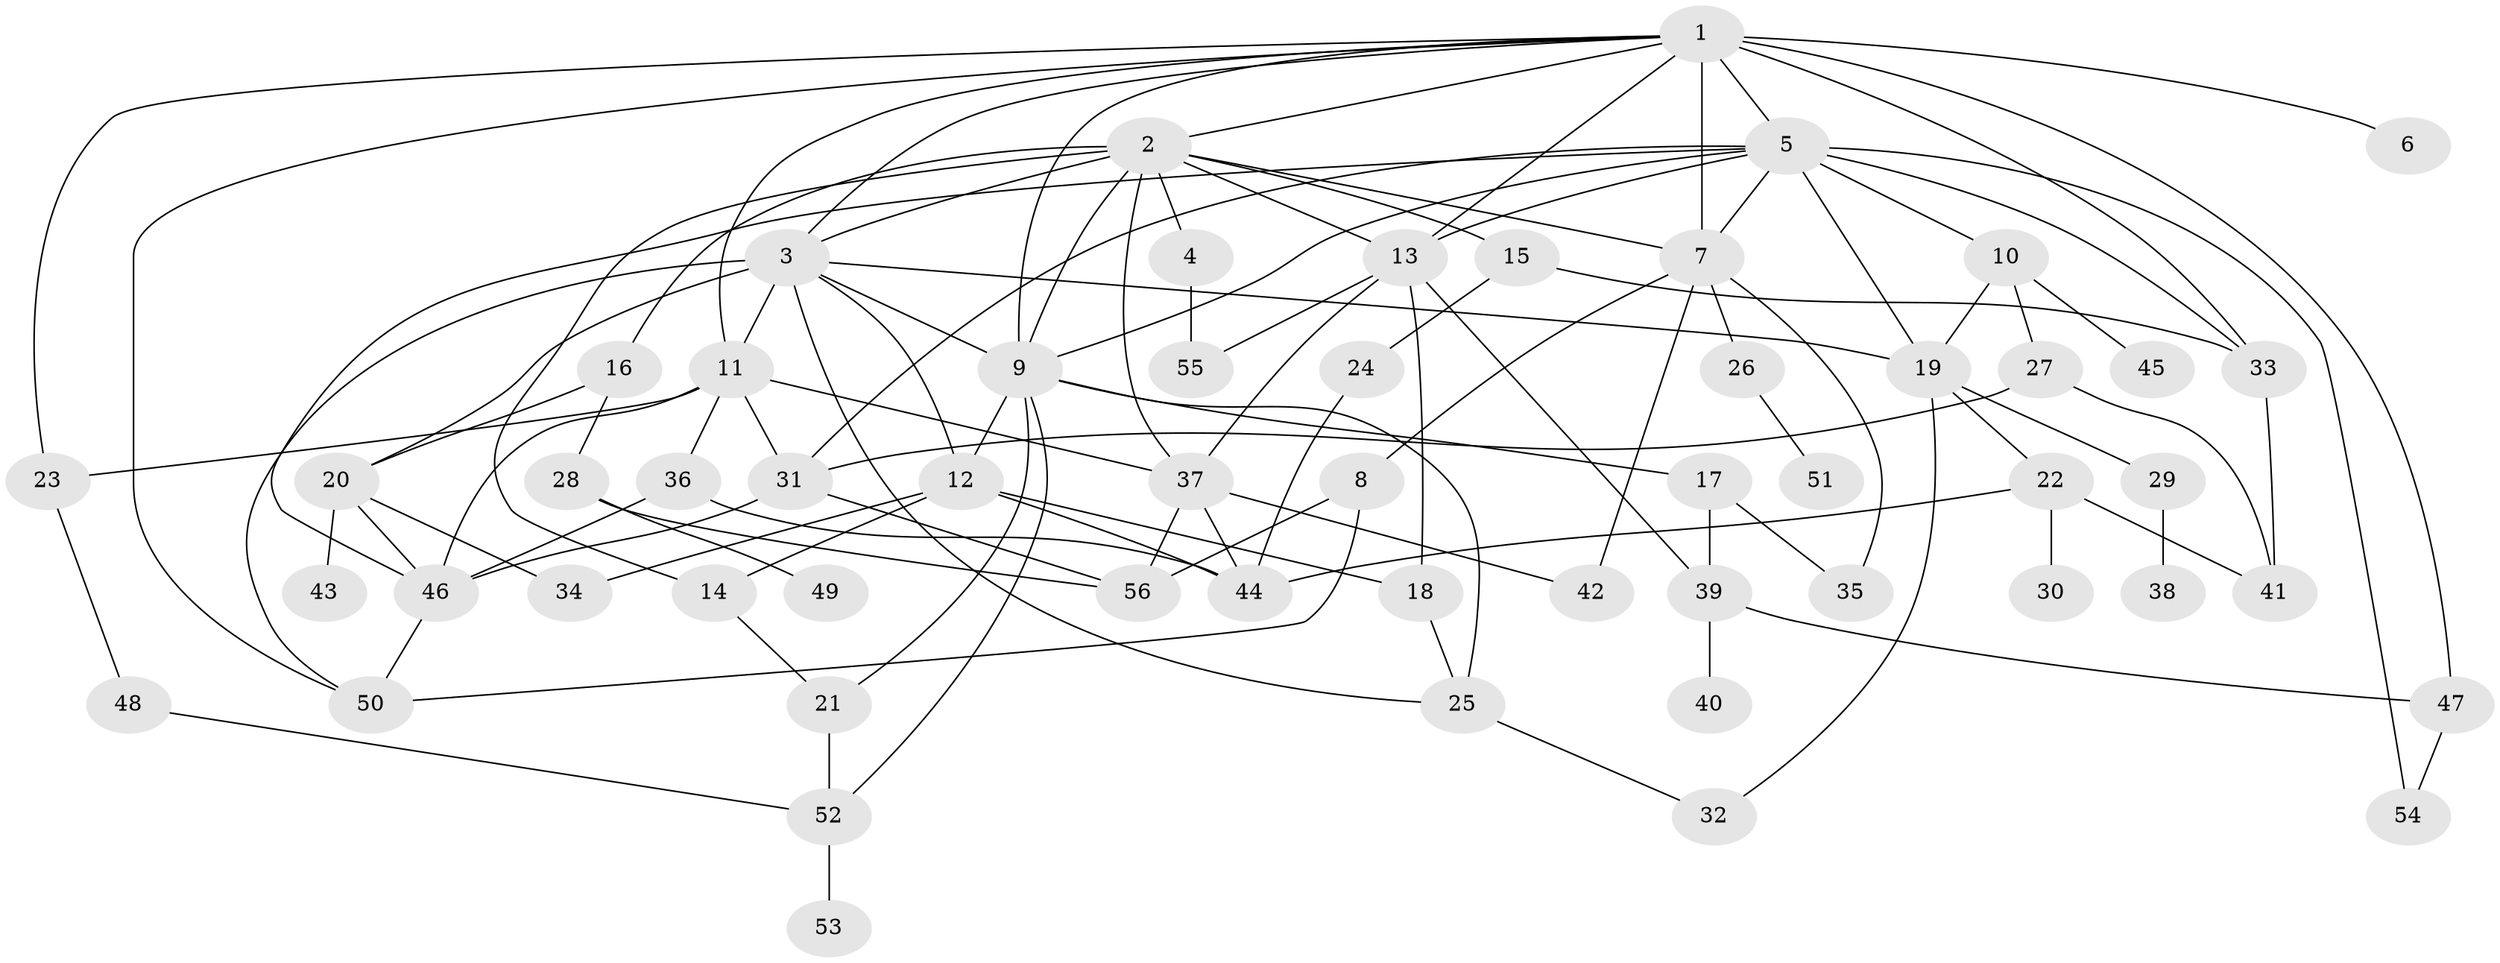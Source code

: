 // original degree distribution, {5: 0.044642857142857144, 9: 0.017857142857142856, 6: 0.044642857142857144, 3: 0.20535714285714285, 7: 0.008928571428571428, 4: 0.17857142857142858, 8: 0.008928571428571428, 1: 0.1875, 2: 0.29464285714285715, 10: 0.008928571428571428}
// Generated by graph-tools (version 1.1) at 2025/34/03/09/25 02:34:27]
// undirected, 56 vertices, 106 edges
graph export_dot {
graph [start="1"]
  node [color=gray90,style=filled];
  1;
  2;
  3;
  4;
  5;
  6;
  7;
  8;
  9;
  10;
  11;
  12;
  13;
  14;
  15;
  16;
  17;
  18;
  19;
  20;
  21;
  22;
  23;
  24;
  25;
  26;
  27;
  28;
  29;
  30;
  31;
  32;
  33;
  34;
  35;
  36;
  37;
  38;
  39;
  40;
  41;
  42;
  43;
  44;
  45;
  46;
  47;
  48;
  49;
  50;
  51;
  52;
  53;
  54;
  55;
  56;
  1 -- 2 [weight=1.0];
  1 -- 3 [weight=1.0];
  1 -- 5 [weight=1.0];
  1 -- 6 [weight=5.0];
  1 -- 7 [weight=2.0];
  1 -- 9 [weight=1.0];
  1 -- 11 [weight=1.0];
  1 -- 13 [weight=1.0];
  1 -- 23 [weight=1.0];
  1 -- 33 [weight=1.0];
  1 -- 47 [weight=1.0];
  1 -- 50 [weight=1.0];
  2 -- 3 [weight=1.0];
  2 -- 4 [weight=1.0];
  2 -- 7 [weight=1.0];
  2 -- 9 [weight=1.0];
  2 -- 13 [weight=1.0];
  2 -- 14 [weight=1.0];
  2 -- 15 [weight=1.0];
  2 -- 16 [weight=1.0];
  2 -- 37 [weight=1.0];
  3 -- 9 [weight=1.0];
  3 -- 11 [weight=1.0];
  3 -- 12 [weight=1.0];
  3 -- 19 [weight=1.0];
  3 -- 20 [weight=1.0];
  3 -- 25 [weight=1.0];
  3 -- 50 [weight=1.0];
  4 -- 55 [weight=1.0];
  5 -- 7 [weight=1.0];
  5 -- 9 [weight=1.0];
  5 -- 10 [weight=1.0];
  5 -- 13 [weight=1.0];
  5 -- 19 [weight=2.0];
  5 -- 31 [weight=1.0];
  5 -- 33 [weight=1.0];
  5 -- 46 [weight=1.0];
  5 -- 54 [weight=1.0];
  7 -- 8 [weight=1.0];
  7 -- 26 [weight=1.0];
  7 -- 35 [weight=1.0];
  7 -- 42 [weight=1.0];
  8 -- 50 [weight=1.0];
  8 -- 56 [weight=1.0];
  9 -- 12 [weight=1.0];
  9 -- 17 [weight=1.0];
  9 -- 21 [weight=1.0];
  9 -- 25 [weight=1.0];
  9 -- 52 [weight=1.0];
  10 -- 19 [weight=1.0];
  10 -- 27 [weight=1.0];
  10 -- 45 [weight=1.0];
  11 -- 23 [weight=1.0];
  11 -- 31 [weight=1.0];
  11 -- 36 [weight=1.0];
  11 -- 37 [weight=3.0];
  11 -- 46 [weight=1.0];
  12 -- 14 [weight=1.0];
  12 -- 18 [weight=1.0];
  12 -- 34 [weight=1.0];
  12 -- 44 [weight=1.0];
  13 -- 18 [weight=1.0];
  13 -- 37 [weight=1.0];
  13 -- 39 [weight=1.0];
  13 -- 55 [weight=1.0];
  14 -- 21 [weight=1.0];
  15 -- 24 [weight=1.0];
  15 -- 33 [weight=1.0];
  16 -- 20 [weight=1.0];
  16 -- 28 [weight=1.0];
  17 -- 35 [weight=1.0];
  17 -- 39 [weight=1.0];
  18 -- 25 [weight=1.0];
  19 -- 22 [weight=1.0];
  19 -- 29 [weight=1.0];
  19 -- 32 [weight=1.0];
  20 -- 34 [weight=1.0];
  20 -- 43 [weight=2.0];
  20 -- 46 [weight=1.0];
  21 -- 52 [weight=1.0];
  22 -- 30 [weight=1.0];
  22 -- 41 [weight=1.0];
  22 -- 44 [weight=1.0];
  23 -- 48 [weight=1.0];
  24 -- 44 [weight=1.0];
  25 -- 32 [weight=1.0];
  26 -- 51 [weight=1.0];
  27 -- 31 [weight=2.0];
  27 -- 41 [weight=1.0];
  28 -- 49 [weight=1.0];
  28 -- 56 [weight=1.0];
  29 -- 38 [weight=1.0];
  31 -- 46 [weight=1.0];
  31 -- 56 [weight=1.0];
  33 -- 41 [weight=1.0];
  36 -- 44 [weight=1.0];
  36 -- 46 [weight=1.0];
  37 -- 42 [weight=1.0];
  37 -- 44 [weight=1.0];
  37 -- 56 [weight=1.0];
  39 -- 40 [weight=1.0];
  39 -- 47 [weight=1.0];
  46 -- 50 [weight=1.0];
  47 -- 54 [weight=1.0];
  48 -- 52 [weight=1.0];
  52 -- 53 [weight=1.0];
}
